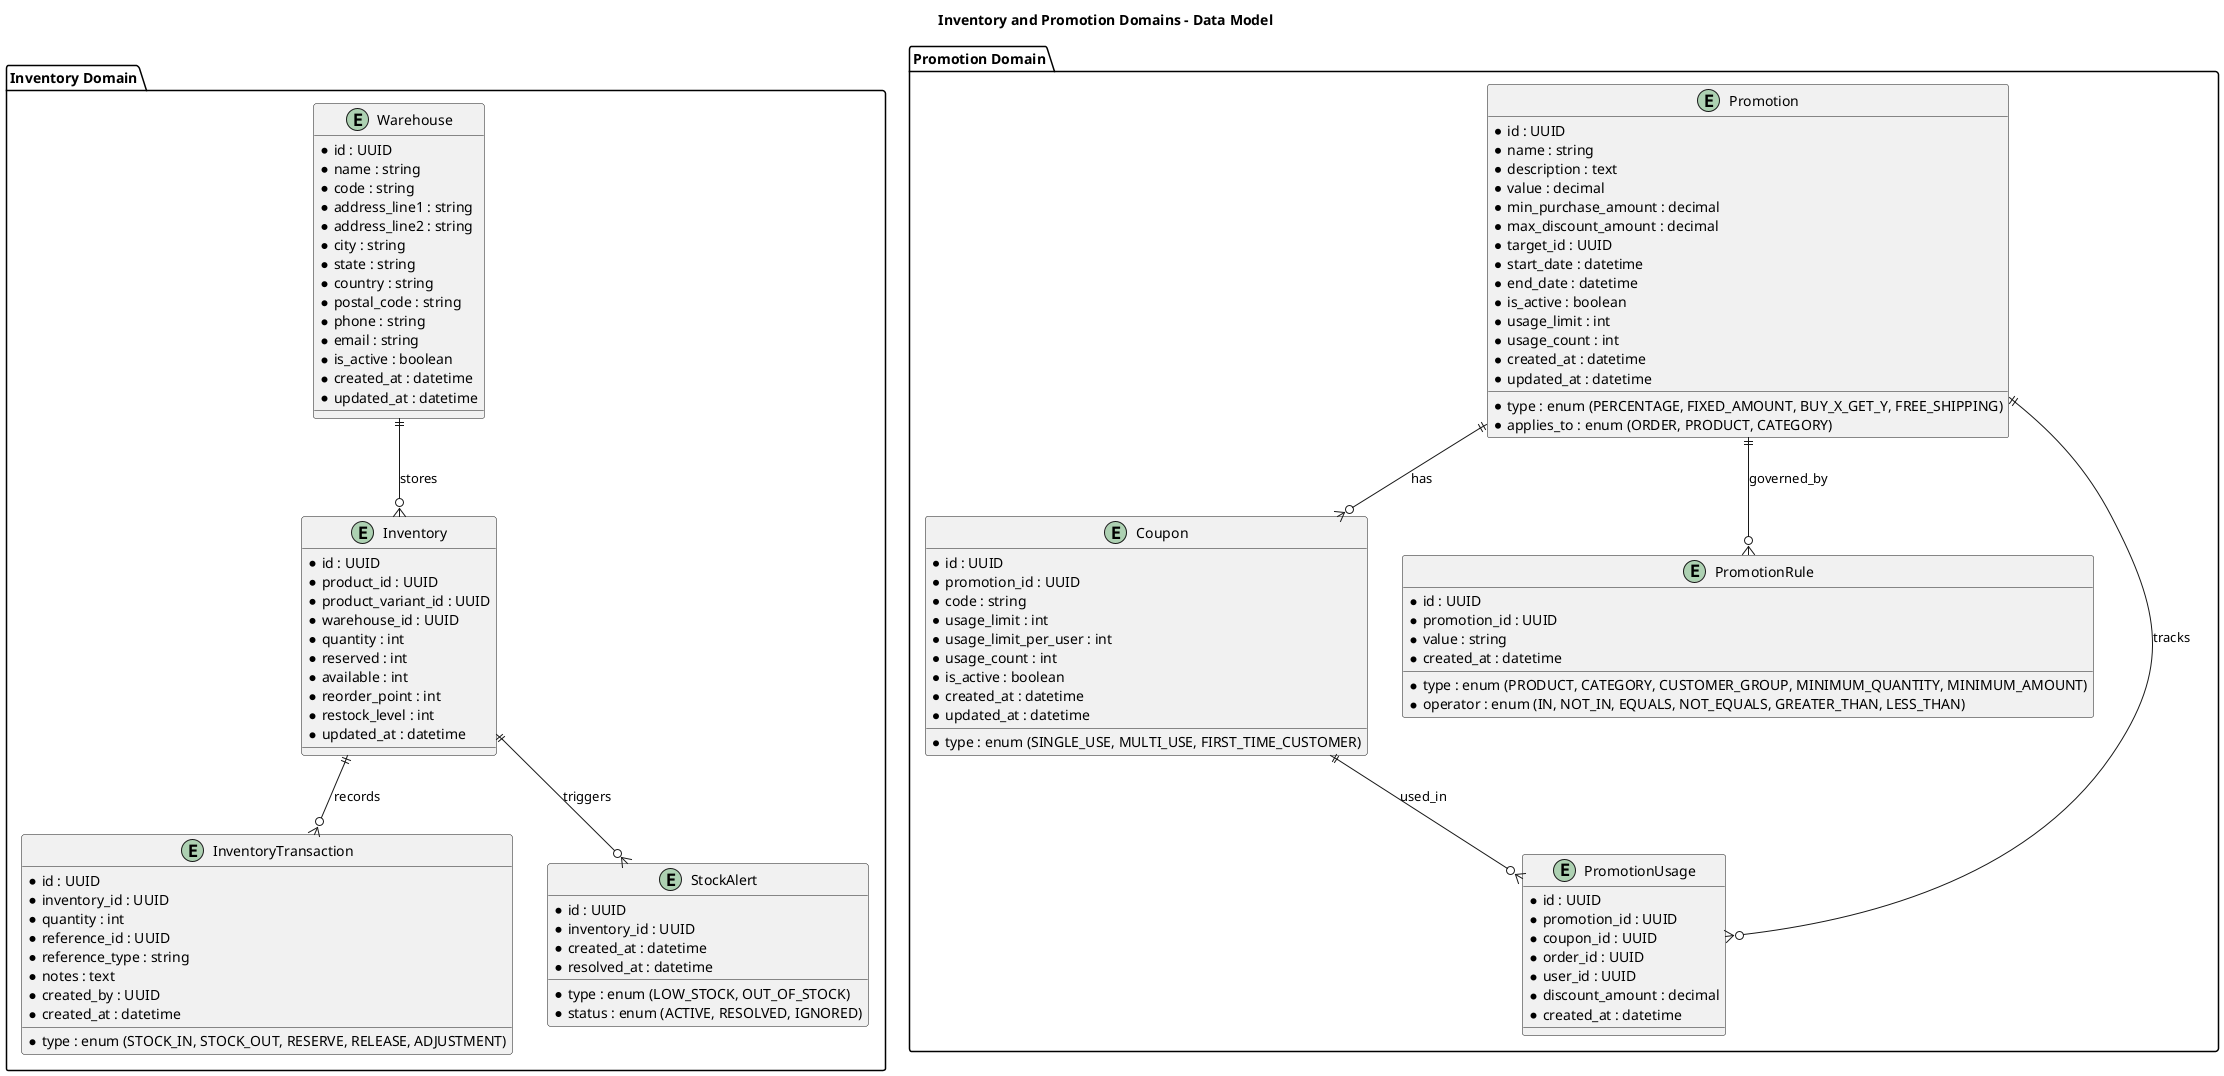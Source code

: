 @startuml Inventory and Promotion Domains
' Inventory and Promotion Domains Entity-Relationship Diagram for E-commerce Platform

title Inventory and Promotion Domains - Data Model

' Inventory Domain
package "Inventory Domain" {
  entity "Inventory" as inventory {
    * id : UUID
    * product_id : UUID
    * product_variant_id : UUID
    * warehouse_id : UUID
    * quantity : int
    * reserved : int
    * available : int
    * reorder_point : int
    * restock_level : int
    * updated_at : datetime
  }
  
  entity "InventoryTransaction" as inv_transaction {
    * id : UUID
    * inventory_id : UUID
    * quantity : int
    * type : enum (STOCK_IN, STOCK_OUT, RESERVE, RELEASE, ADJUSTMENT)
    * reference_id : UUID
    * reference_type : string
    * notes : text
    * created_by : UUID
    * created_at : datetime
  }
  
  entity "Warehouse" as warehouse {
    * id : UUID
    * name : string
    * code : string
    * address_line1 : string
    * address_line2 : string
    * city : string
    * state : string
    * country : string
    * postal_code : string
    * phone : string
    * email : string
    * is_active : boolean
    * created_at : datetime
    * updated_at : datetime
  }
  
  entity "StockAlert" as stock_alert {
    * id : UUID
    * inventory_id : UUID
    * type : enum (LOW_STOCK, OUT_OF_STOCK)
    * status : enum (ACTIVE, RESOLVED, IGNORED)
    * created_at : datetime
    * resolved_at : datetime
  }
}

' Promotion Domain
package "Promotion Domain" {
  entity "Promotion" as promotion {
    * id : UUID
    * name : string
    * description : text
    * type : enum (PERCENTAGE, FIXED_AMOUNT, BUY_X_GET_Y, FREE_SHIPPING)
    * value : decimal
    * min_purchase_amount : decimal
    * max_discount_amount : decimal
    * applies_to : enum (ORDER, PRODUCT, CATEGORY)
    * target_id : UUID
    * start_date : datetime
    * end_date : datetime
    * is_active : boolean
    * usage_limit : int
    * usage_count : int
    * created_at : datetime
    * updated_at : datetime
  }
  
  entity "Coupon" as coupon {
    * id : UUID
    * promotion_id : UUID
    * code : string
    * type : enum (SINGLE_USE, MULTI_USE, FIRST_TIME_CUSTOMER)
    * usage_limit : int
    * usage_limit_per_user : int
    * usage_count : int
    * is_active : boolean
    * created_at : datetime
    * updated_at : datetime
  }
  
  entity "PromotionRule" as promotion_rule {
    * id : UUID
    * promotion_id : UUID
    * type : enum (PRODUCT, CATEGORY, CUSTOMER_GROUP, MINIMUM_QUANTITY, MINIMUM_AMOUNT)
    * operator : enum (IN, NOT_IN, EQUALS, NOT_EQUALS, GREATER_THAN, LESS_THAN)
    * value : string
    * created_at : datetime
  }
  
  entity "PromotionUsage" as promotion_usage {
    * id : UUID
    * promotion_id : UUID
    * coupon_id : UUID
    * order_id : UUID
    * user_id : UUID
    * discount_amount : decimal
    * created_at : datetime
  }
}

' Relationships
' Inventory Domain Relationships
warehouse ||--o{ inventory : stores
inventory ||--o{ inv_transaction : records
inventory ||--o{ stock_alert : triggers

' Promotion Domain Relationships
promotion ||--o{ coupon : has
promotion ||--o{ promotion_rule : governed_by
promotion ||--o{ promotion_usage : tracks
coupon ||--o{ promotion_usage : used_in

@enduml